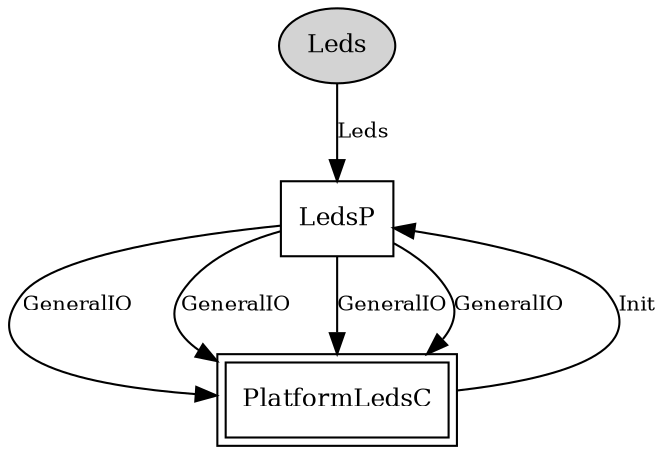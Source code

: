 digraph "tos.platforms.ucmini.LedsC" {
  n0x407c7a20 [shape=ellipse, style=filled, label="Leds", fontsize=12];
  "LedsP" [fontsize=12, shape=box, URL="../chtml/tos.platforms.ucmini.LedsP.html"];
  "PlatformLedsC" [fontsize=12, shape=box,peripheries=2, URL="../chtml/tos.platforms.ucmini.PlatformLedsC.html"];
  "LedsP" [fontsize=12, shape=box, URL="../chtml/tos.platforms.ucmini.LedsP.html"];
  "LedsP" [fontsize=12, shape=box, URL="../chtml/tos.platforms.ucmini.LedsP.html"];
  "PlatformLedsC" [fontsize=12, shape=box,peripheries=2, URL="../chtml/tos.platforms.ucmini.PlatformLedsC.html"];
  "LedsP" [fontsize=12, shape=box, URL="../chtml/tos.platforms.ucmini.LedsP.html"];
  "PlatformLedsC" [fontsize=12, shape=box,peripheries=2, URL="../chtml/tos.platforms.ucmini.PlatformLedsC.html"];
  "LedsP" [fontsize=12, shape=box, URL="../chtml/tos.platforms.ucmini.LedsP.html"];
  "PlatformLedsC" [fontsize=12, shape=box,peripheries=2, URL="../chtml/tos.platforms.ucmini.PlatformLedsC.html"];
  "LedsP" [fontsize=12, shape=box, URL="../chtml/tos.platforms.ucmini.LedsP.html"];
  "PlatformLedsC" [fontsize=12, shape=box,peripheries=2, URL="../chtml/tos.platforms.ucmini.PlatformLedsC.html"];
  "n0x407c7a20" -> "LedsP" [label="Leds", URL="../ihtml/tos.platforms.ucmini.Leds.html", fontsize=10];
  "PlatformLedsC" -> "LedsP" [label="Init", URL="../ihtml/tos.interfaces.Init.html", fontsize=10];
  "LedsP" -> "PlatformLedsC" [label="GeneralIO", URL="../ihtml/tos.interfaces.GeneralIO.html", fontsize=10];
  "LedsP" -> "PlatformLedsC" [label="GeneralIO", URL="../ihtml/tos.interfaces.GeneralIO.html", fontsize=10];
  "LedsP" -> "PlatformLedsC" [label="GeneralIO", URL="../ihtml/tos.interfaces.GeneralIO.html", fontsize=10];
  "LedsP" -> "PlatformLedsC" [label="GeneralIO", URL="../ihtml/tos.interfaces.GeneralIO.html", fontsize=10];
}
